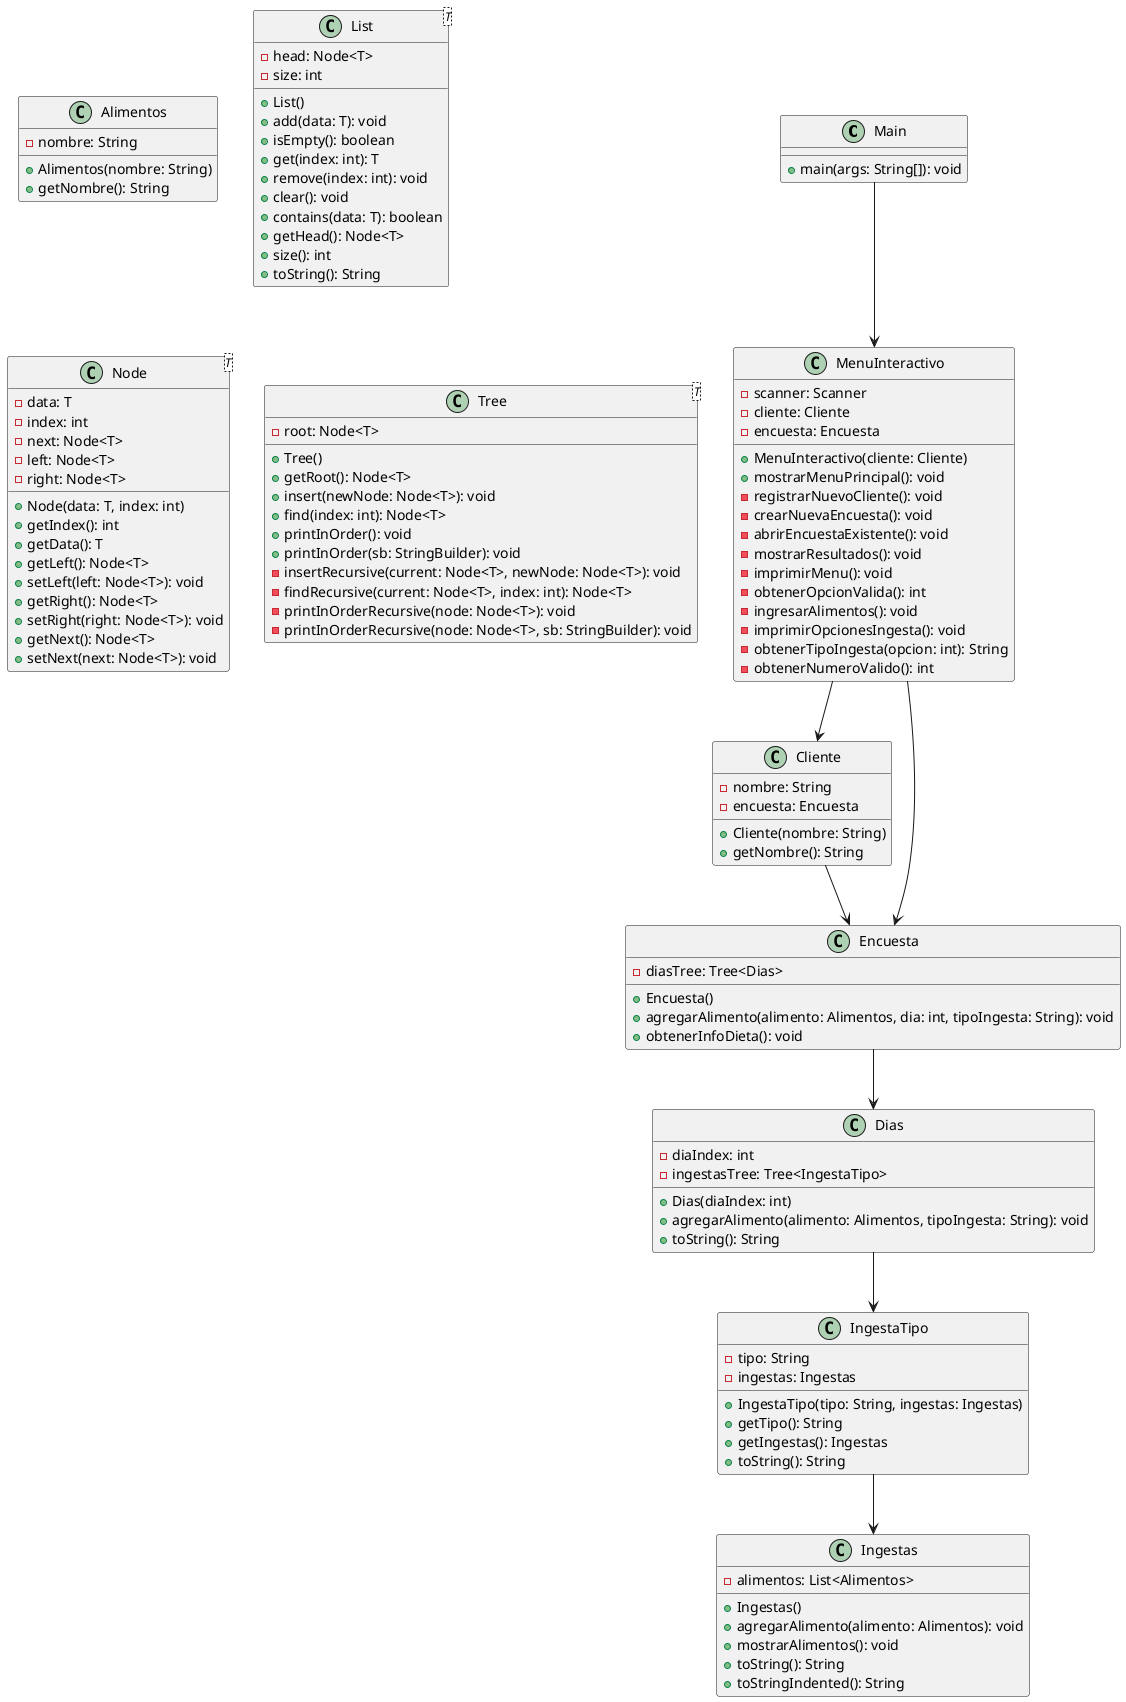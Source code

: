 @startuml

class Main {
    +main(args: String[]): void
}

class MenuInteractivo {
    -scanner: Scanner
    -cliente: Cliente
    -encuesta: Encuesta
    +MenuInteractivo(cliente: Cliente)
    +mostrarMenuPrincipal(): void
    -registrarNuevoCliente(): void
    -crearNuevaEncuesta(): void
    -abrirEncuestaExistente(): void
    -mostrarResultados(): void
    -imprimirMenu(): void
    -obtenerOpcionValida(): int
    -ingresarAlimentos(): void
    -imprimirOpcionesIngesta(): void
    -obtenerTipoIngesta(opcion: int): String
    -obtenerNumeroValido(): int
}

class Cliente {
    -nombre: String
    -encuesta: Encuesta
    +Cliente(nombre: String)
    +getNombre(): String
}

class Encuesta {
    -diasTree: Tree<Dias>
    +Encuesta()
    +agregarAlimento(alimento: Alimentos, dia: int, tipoIngesta: String): void
    +obtenerInfoDieta(): void
}

class Dias {
    -diaIndex: int
    -ingestasTree: Tree<IngestaTipo>
    +Dias(diaIndex: int)
    +agregarAlimento(alimento: Alimentos, tipoIngesta: String): void
    +toString(): String
}

class IngestaTipo {
    -tipo: String
    -ingestas: Ingestas
    +IngestaTipo(tipo: String, ingestas: Ingestas)
    +getTipo(): String
    +getIngestas(): Ingestas
    +toString(): String
}

class Ingestas {
    -alimentos: List<Alimentos>
    +Ingestas()
    +agregarAlimento(alimento: Alimentos): void
    +mostrarAlimentos(): void
    +toString(): String
    +toStringIndented(): String
}

class Alimentos {
    -nombre: String
    +Alimentos(nombre: String)
    +getNombre(): String
}

class List<T> {
    -head: Node<T>
    -size: int
    +List()
    +add(data: T): void
    +isEmpty(): boolean
    +get(index: int): T
    +remove(index: int): void
    +clear(): void
    +contains(data: T): boolean
    +getHead(): Node<T>
    +size(): int
    +toString(): String
}

class Node<T> {
    -data: T
    -index: int
    -next: Node<T>
    -left: Node<T>
    -right: Node<T>
    +Node(data: T, index: int)
    +getIndex(): int
    +getData(): T
    +getLeft(): Node<T>
    +setLeft(left: Node<T>): void
    +getRight(): Node<T>
    +setRight(right: Node<T>): void
    +getNext(): Node<T>
    +setNext(next: Node<T>): void
}

class Tree<T> {
    -root: Node<T>
    +Tree()
    +getRoot(): Node<T>
    +insert(newNode: Node<T>): void
    +find(index: int): Node<T>
    +printInOrder(): void
    +printInOrder(sb: StringBuilder): void
    -insertRecursive(current: Node<T>, newNode: Node<T>): void
    -findRecursive(current: Node<T>, index: int): Node<T>
    -printInOrderRecursive(node: Node<T>): void
    -printInOrderRecursive(node: Node<T>, sb: StringBuilder): void
}

Main --> MenuInteractivo
MenuInteractivo --> Cliente
MenuInteractivo --> Encuesta
Cliente --> Encuesta
Encuesta --> Dias
Dias --> IngestaTipo
IngestaTipo --> Ingestas


@enduml